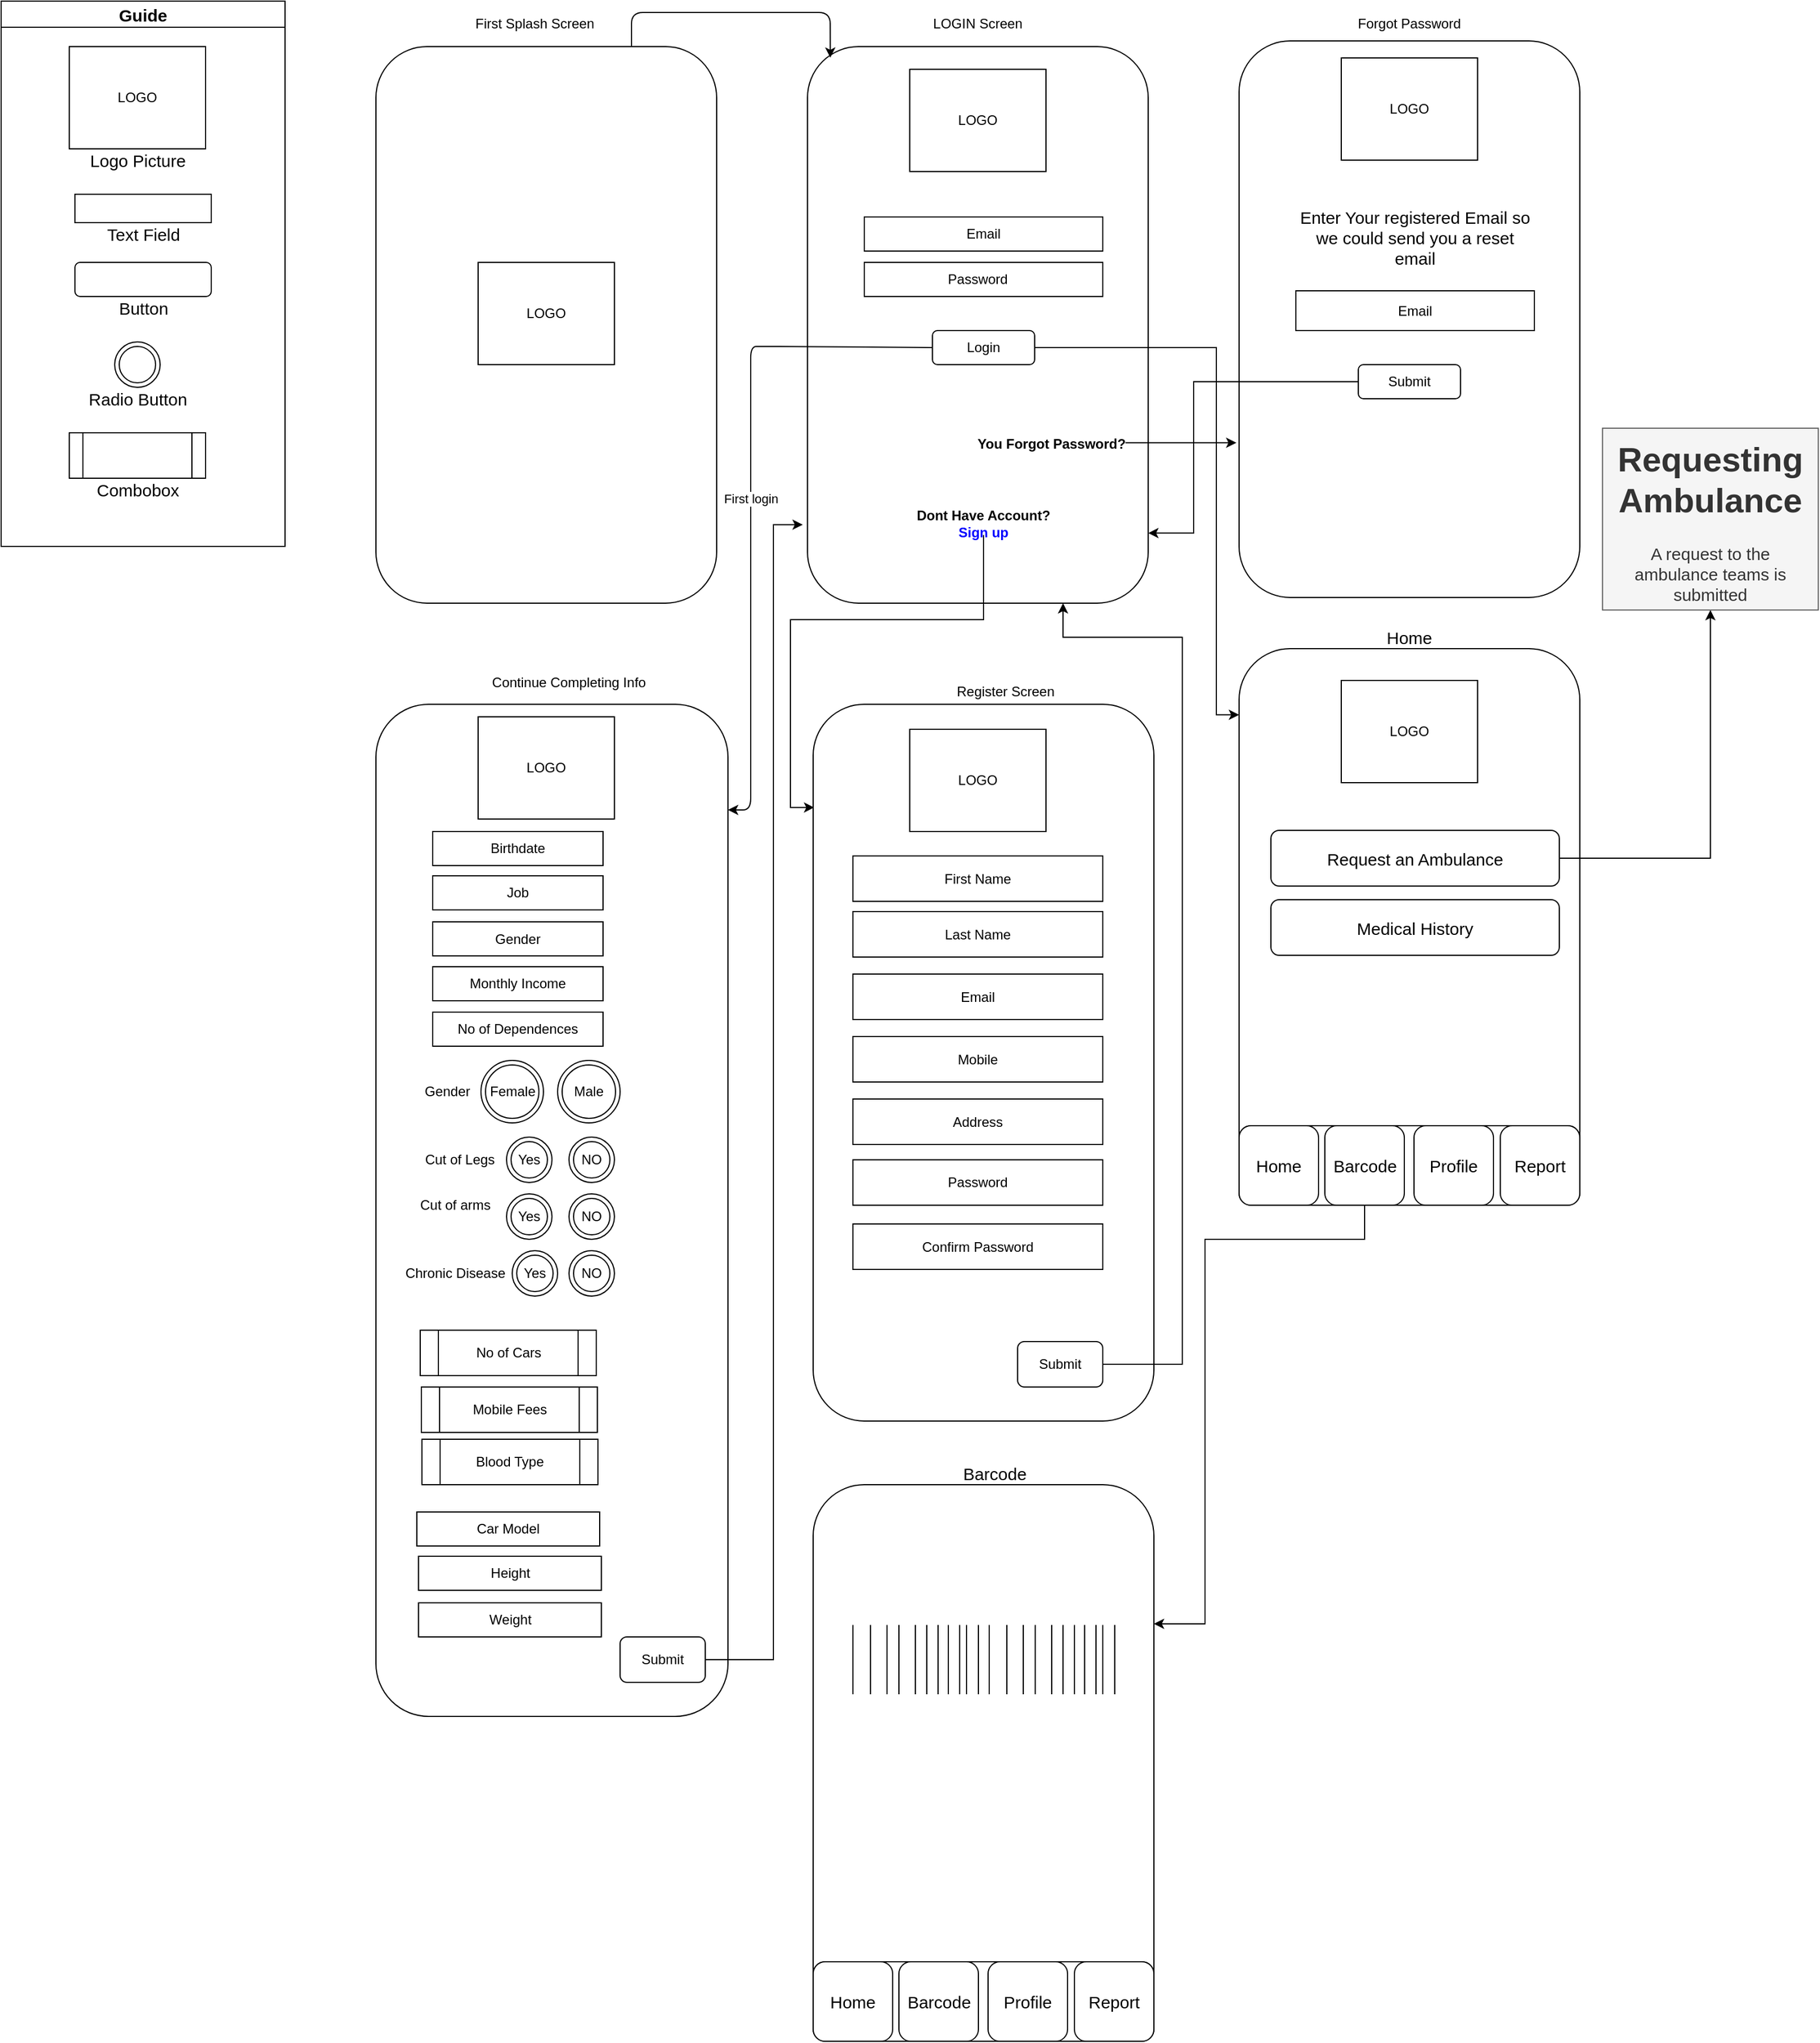 <mxfile version="13.1.3" type="github">
  <diagram id="rhFtwO3-Js1VsmLFuwUs" name="Page-1">
    <mxGraphModel dx="2037" dy="2339" grid="1" gridSize="10" guides="1" tooltips="1" connect="1" arrows="1" fold="1" page="1" pageScale="1" pageWidth="827" pageHeight="1169" math="0" shadow="0">
      <root>
        <mxCell id="0" />
        <mxCell id="1" parent="0" />
        <mxCell id="pWobMGOmHtMoMN1nDM7m-1" value="" style="rounded=1;whiteSpace=wrap;html=1;" parent="1" vertex="1">
          <mxGeometry x="370" y="-1080" width="300" height="490" as="geometry" />
        </mxCell>
        <mxCell id="pWobMGOmHtMoMN1nDM7m-2" value="LOGO" style="rounded=0;whiteSpace=wrap;html=1;" parent="1" vertex="1">
          <mxGeometry x="460" y="-890" width="120" height="90" as="geometry" />
        </mxCell>
        <mxCell id="pWobMGOmHtMoMN1nDM7m-3" value="First Splash Screen&lt;br&gt;" style="text;html=1;strokeColor=none;fillColor=none;align=center;verticalAlign=middle;whiteSpace=wrap;rounded=0;" parent="1" vertex="1">
          <mxGeometry x="400" y="-1110" width="220" height="20" as="geometry" />
        </mxCell>
        <mxCell id="pWobMGOmHtMoMN1nDM7m-4" value="" style="rounded=1;whiteSpace=wrap;html=1;" parent="1" vertex="1">
          <mxGeometry x="750" y="-1080" width="300" height="490" as="geometry" />
        </mxCell>
        <mxCell id="pWobMGOmHtMoMN1nDM7m-6" value="LOGIN Screen&lt;br&gt;" style="text;html=1;strokeColor=none;fillColor=none;align=center;verticalAlign=middle;whiteSpace=wrap;rounded=0;" parent="1" vertex="1">
          <mxGeometry x="820" y="-1115" width="160" height="30" as="geometry" />
        </mxCell>
        <mxCell id="pWobMGOmHtMoMN1nDM7m-8" value="Email" style="rounded=0;whiteSpace=wrap;html=1;align=center;" parent="1" vertex="1">
          <mxGeometry x="800" y="-930" width="210" height="30" as="geometry" />
        </mxCell>
        <mxCell id="pWobMGOmHtMoMN1nDM7m-9" value="" style="rounded=0;whiteSpace=wrap;html=1;" parent="1" vertex="1">
          <mxGeometry x="800" y="-890" width="210" height="30" as="geometry" />
        </mxCell>
        <mxCell id="pWobMGOmHtMoMN1nDM7m-10" value="Password&lt;br&gt;" style="text;html=1;strokeColor=none;fillColor=none;align=center;verticalAlign=middle;whiteSpace=wrap;rounded=0;" parent="1" vertex="1">
          <mxGeometry x="880" y="-885" width="40" height="20" as="geometry" />
        </mxCell>
        <mxCell id="pWobMGOmHtMoMN1nDM7m-11" value="" style="endArrow=classic;html=1;exitX=0.75;exitY=0;exitDx=0;exitDy=0;entryX=0.067;entryY=0.02;entryDx=0;entryDy=0;entryPerimeter=0;" parent="1" source="pWobMGOmHtMoMN1nDM7m-1" target="pWobMGOmHtMoMN1nDM7m-4" edge="1">
          <mxGeometry width="50" height="50" relative="1" as="geometry">
            <mxPoint x="820" y="-800" as="sourcePoint" />
            <mxPoint x="748" y="-790" as="targetPoint" />
            <Array as="points">
              <mxPoint x="595" y="-1110" />
              <mxPoint x="770" y="-1110" />
            </Array>
          </mxGeometry>
        </mxCell>
        <mxCell id="pWobMGOmHtMoMN1nDM7m-12" value="LOGO" style="rounded=0;whiteSpace=wrap;html=1;" parent="1" vertex="1">
          <mxGeometry x="840" y="-1060" width="120" height="90" as="geometry" />
        </mxCell>
        <mxCell id="pWobMGOmHtMoMN1nDM7m-16" value="You Forgot Password?" style="text;html=1;strokeColor=none;fillColor=none;align=center;verticalAlign=middle;whiteSpace=wrap;rounded=0;fontStyle=1" parent="1" vertex="1">
          <mxGeometry x="880" y="-740" width="170" height="20" as="geometry" />
        </mxCell>
        <mxCell id="v58zFXJl1j6f3DH9xOJw-2" style="edgeStyle=orthogonalEdgeStyle;rounded=0;orthogonalLoop=1;jettySize=auto;html=1;exitX=0.5;exitY=1;exitDx=0;exitDy=0;entryX=0.003;entryY=0.144;entryDx=0;entryDy=0;entryPerimeter=0;endArrow=classic;endFill=1;" edge="1" parent="1" source="pWobMGOmHtMoMN1nDM7m-17" target="v58zFXJl1j6f3DH9xOJw-1">
          <mxGeometry relative="1" as="geometry" />
        </mxCell>
        <mxCell id="pWobMGOmHtMoMN1nDM7m-17" value="Dont Have Account?&lt;br&gt;&lt;font color=&quot;#0000ff&quot;&gt;Sign up&lt;/font&gt;" style="text;html=1;strokeColor=none;fillColor=none;align=center;verticalAlign=middle;whiteSpace=wrap;rounded=0;fontStyle=1" parent="1" vertex="1">
          <mxGeometry x="820" y="-670" width="170" height="20" as="geometry" />
        </mxCell>
        <mxCell id="v58zFXJl1j6f3DH9xOJw-31" style="edgeStyle=orthogonalEdgeStyle;rounded=0;orthogonalLoop=1;jettySize=auto;html=1;exitX=1;exitY=0.5;exitDx=0;exitDy=0;endArrow=classic;endFill=1;fontSize=15;entryX=0;entryY=0.119;entryDx=0;entryDy=0;entryPerimeter=0;" edge="1" parent="1" source="pWobMGOmHtMoMN1nDM7m-18" target="v58zFXJl1j6f3DH9xOJw-32">
          <mxGeometry relative="1" as="geometry">
            <mxPoint x="1100.0" y="-530" as="targetPoint" />
            <Array as="points">
              <mxPoint x="1110" y="-815" />
              <mxPoint x="1110" y="-492" />
            </Array>
          </mxGeometry>
        </mxCell>
        <mxCell id="pWobMGOmHtMoMN1nDM7m-18" value="Login" style="rounded=1;whiteSpace=wrap;html=1;align=center;" parent="1" vertex="1">
          <mxGeometry x="860" y="-830" width="90" height="30" as="geometry" />
        </mxCell>
        <mxCell id="pWobMGOmHtMoMN1nDM7m-19" style="edgeStyle=orthogonalEdgeStyle;rounded=0;orthogonalLoop=1;jettySize=auto;html=1;exitX=0.5;exitY=1;exitDx=0;exitDy=0;" parent="1" source="pWobMGOmHtMoMN1nDM7m-18" target="pWobMGOmHtMoMN1nDM7m-18" edge="1">
          <mxGeometry relative="1" as="geometry" />
        </mxCell>
        <mxCell id="pWobMGOmHtMoMN1nDM7m-20" value="" style="rounded=1;whiteSpace=wrap;html=1;" parent="1" vertex="1">
          <mxGeometry x="1130" y="-1085" width="300" height="490" as="geometry" />
        </mxCell>
        <mxCell id="pWobMGOmHtMoMN1nDM7m-21" value="Forgot Password" style="text;html=1;strokeColor=none;fillColor=none;align=center;verticalAlign=middle;whiteSpace=wrap;rounded=0;" parent="1" vertex="1">
          <mxGeometry x="1170" y="-1120" width="220" height="40" as="geometry" />
        </mxCell>
        <mxCell id="pWobMGOmHtMoMN1nDM7m-22" value="" style="endArrow=classic;html=1;entryX=-0.008;entryY=0.722;entryDx=0;entryDy=0;entryPerimeter=0;exitX=0.882;exitY=0.439;exitDx=0;exitDy=0;exitPerimeter=0;" parent="1" source="pWobMGOmHtMoMN1nDM7m-16" target="pWobMGOmHtMoMN1nDM7m-20" edge="1">
          <mxGeometry width="50" height="50" relative="1" as="geometry">
            <mxPoint x="880" y="-830" as="sourcePoint" />
            <mxPoint x="930" y="-880" as="targetPoint" />
          </mxGeometry>
        </mxCell>
        <mxCell id="pWobMGOmHtMoMN1nDM7m-23" value="Email" style="rounded=0;whiteSpace=wrap;html=1;align=center;" parent="1" vertex="1">
          <mxGeometry x="1180" y="-865" width="210" height="35" as="geometry" />
        </mxCell>
        <mxCell id="pWobMGOmHtMoMN1nDM7m-26" value="LOGO" style="rounded=0;whiteSpace=wrap;html=1;" parent="1" vertex="1">
          <mxGeometry x="1220" y="-1070" width="120" height="90" as="geometry" />
        </mxCell>
        <mxCell id="v58zFXJl1j6f3DH9xOJw-30" style="edgeStyle=orthogonalEdgeStyle;rounded=0;orthogonalLoop=1;jettySize=auto;html=1;exitX=0;exitY=0.5;exitDx=0;exitDy=0;entryX=1;entryY=0.874;entryDx=0;entryDy=0;entryPerimeter=0;endArrow=classic;endFill=1;fontSize=15;" edge="1" parent="1" source="pWobMGOmHtMoMN1nDM7m-29" target="pWobMGOmHtMoMN1nDM7m-4">
          <mxGeometry relative="1" as="geometry">
            <Array as="points">
              <mxPoint x="1090" y="-785" />
              <mxPoint x="1090" y="-652" />
            </Array>
          </mxGeometry>
        </mxCell>
        <mxCell id="pWobMGOmHtMoMN1nDM7m-29" value="Submit" style="rounded=1;whiteSpace=wrap;html=1;align=center;" parent="1" vertex="1">
          <mxGeometry x="1235" y="-800" width="90" height="30" as="geometry" />
        </mxCell>
        <mxCell id="pWobMGOmHtMoMN1nDM7m-30" value="" style="rounded=1;whiteSpace=wrap;html=1;" parent="1" vertex="1">
          <mxGeometry x="370" y="-501" width="310" height="891" as="geometry" />
        </mxCell>
        <mxCell id="pWobMGOmHtMoMN1nDM7m-31" value="First login" style="endArrow=classic;html=1;exitX=0;exitY=0.5;exitDx=0;exitDy=0;" parent="1" source="pWobMGOmHtMoMN1nDM7m-18" edge="1">
          <mxGeometry width="50" height="50" relative="1" as="geometry">
            <mxPoint x="850" y="-540" as="sourcePoint" />
            <mxPoint x="680" y="-408" as="targetPoint" />
            <Array as="points">
              <mxPoint x="730" y="-816" />
              <mxPoint x="720" y="-816" />
              <mxPoint x="700" y="-816" />
              <mxPoint x="700" y="-590" />
              <mxPoint x="700" y="-408" />
            </Array>
          </mxGeometry>
        </mxCell>
        <mxCell id="pWobMGOmHtMoMN1nDM7m-32" value="LOGO" style="rounded=0;whiteSpace=wrap;html=1;" parent="1" vertex="1">
          <mxGeometry x="460" y="-490" width="120" height="90" as="geometry" />
        </mxCell>
        <mxCell id="pWobMGOmHtMoMN1nDM7m-33" value="Continue Completing Info" style="text;html=1;strokeColor=none;fillColor=none;align=center;verticalAlign=middle;whiteSpace=wrap;rounded=0;" parent="1" vertex="1">
          <mxGeometry x="460" y="-530" width="160" height="20" as="geometry" />
        </mxCell>
        <mxCell id="pWobMGOmHtMoMN1nDM7m-34" value="Birthdate" style="rounded=0;whiteSpace=wrap;html=1;align=center;" parent="1" vertex="1">
          <mxGeometry x="420" y="-389" width="150" height="30" as="geometry" />
        </mxCell>
        <mxCell id="pWobMGOmHtMoMN1nDM7m-35" value="Gender" style="rounded=0;whiteSpace=wrap;html=1;align=center;" parent="1" vertex="1">
          <mxGeometry x="420" y="-309.5" width="150" height="30" as="geometry" />
        </mxCell>
        <mxCell id="pWobMGOmHtMoMN1nDM7m-36" value="Monthly Income" style="rounded=0;whiteSpace=wrap;html=1;align=center;" parent="1" vertex="1">
          <mxGeometry x="420" y="-270" width="150" height="30" as="geometry" />
        </mxCell>
        <mxCell id="pWobMGOmHtMoMN1nDM7m-37" value="No of Dependences" style="rounded=0;whiteSpace=wrap;html=1;align=center;" parent="1" vertex="1">
          <mxGeometry x="420" y="-230" width="150" height="30" as="geometry" />
        </mxCell>
        <mxCell id="pWobMGOmHtMoMN1nDM7m-41" value="Gender" style="text;html=1;strokeColor=none;fillColor=none;align=center;verticalAlign=middle;whiteSpace=wrap;rounded=0;" parent="1" vertex="1">
          <mxGeometry x="412.5" y="-170" width="40" height="20" as="geometry" />
        </mxCell>
        <mxCell id="pWobMGOmHtMoMN1nDM7m-54" value="Car Model" style="rounded=0;whiteSpace=wrap;html=1;align=center;" parent="1" vertex="1">
          <mxGeometry x="406" y="210" width="161" height="30" as="geometry" />
        </mxCell>
        <mxCell id="pWobMGOmHtMoMN1nDM7m-55" value="Job" style="rounded=0;whiteSpace=wrap;html=1;align=center;" parent="1" vertex="1">
          <mxGeometry x="420" y="-350" width="150" height="30" as="geometry" />
        </mxCell>
        <mxCell id="pWobMGOmHtMoMN1nDM7m-56" value="Height" style="rounded=0;whiteSpace=wrap;html=1;align=center;" parent="1" vertex="1">
          <mxGeometry x="407.5" y="249" width="161" height="30" as="geometry" />
        </mxCell>
        <mxCell id="pWobMGOmHtMoMN1nDM7m-57" value="Weight" style="rounded=0;whiteSpace=wrap;html=1;align=center;" parent="1" vertex="1">
          <mxGeometry x="407.5" y="290" width="161" height="30" as="geometry" />
        </mxCell>
        <mxCell id="pWobMGOmHtMoMN1nDM7m-59" value="Cut of Legs" style="text;html=1;strokeColor=none;fillColor=none;align=center;verticalAlign=middle;whiteSpace=wrap;rounded=0;" parent="1" vertex="1">
          <mxGeometry x="409" y="-110" width="70" height="20" as="geometry" />
        </mxCell>
        <mxCell id="pWobMGOmHtMoMN1nDM7m-62" value="Mobile Fees" style="shape=process;whiteSpace=wrap;html=1;backgroundOutline=1;align=center;" parent="1" vertex="1">
          <mxGeometry x="410" y="100" width="155" height="40" as="geometry" />
        </mxCell>
        <mxCell id="pWobMGOmHtMoMN1nDM7m-63" value="No of Cars" style="shape=process;whiteSpace=wrap;html=1;backgroundOutline=1;align=center;" parent="1" vertex="1">
          <mxGeometry x="409" y="50" width="155" height="40" as="geometry" />
        </mxCell>
        <mxCell id="pWobMGOmHtMoMN1nDM7m-68" value="Yes&lt;span style=&quot;color: rgba(0 , 0 , 0 , 0) ; font-family: monospace ; font-size: 0px&quot;&gt;%3CmxGraphModel%3E%3Croot%3E%3CmxCell%20id%3D%220%22%2F%3E%3CmxCell%20id%3D%221%22%20parent%3D%220%22%2F%3E%3CmxCell%20id%3D%222%22%20value%3D%22Mobile%20Fees%22%20style%3D%22shape%3Dprocess%3BwhiteSpace%3Dwrap%3Bhtml%3D1%3BbackgroundOutline%3D1%3Balign%3Dleft%3B%22%20vertex%3D%221%22%20parent%3D%221%22%3E%3CmxGeometry%20x%3D%22454%22%20y%3D%221100%22%20width%3D%22145%22%20height%3D%2240%22%20as%3D%22geometry%22%2F%3E%3C%2FmxCell%3E%3C%2Froot%3E%3C%2FmxGraphModel%3E&lt;/span&gt;" style="ellipse;shape=doubleEllipse;whiteSpace=wrap;html=1;aspect=fixed;align=center;" parent="1" vertex="1">
          <mxGeometry x="485" y="-120" width="40" height="40" as="geometry" />
        </mxCell>
        <mxCell id="pWobMGOmHtMoMN1nDM7m-69" value="NO" style="ellipse;shape=doubleEllipse;whiteSpace=wrap;html=1;aspect=fixed;align=center;" parent="1" vertex="1">
          <mxGeometry x="540" y="-120" width="40" height="40" as="geometry" />
        </mxCell>
        <mxCell id="pWobMGOmHtMoMN1nDM7m-70" value="Female" style="ellipse;shape=doubleEllipse;whiteSpace=wrap;html=1;aspect=fixed;align=center;" parent="1" vertex="1">
          <mxGeometry x="462.5" y="-187.5" width="55" height="55" as="geometry" />
        </mxCell>
        <mxCell id="pWobMGOmHtMoMN1nDM7m-71" value="Male" style="ellipse;shape=doubleEllipse;whiteSpace=wrap;html=1;aspect=fixed;align=center;" parent="1" vertex="1">
          <mxGeometry x="530" y="-187.5" width="55" height="55" as="geometry" />
        </mxCell>
        <mxCell id="pWobMGOmHtMoMN1nDM7m-72" value="Cut of arms" style="text;html=1;strokeColor=none;fillColor=none;align=center;verticalAlign=middle;whiteSpace=wrap;rounded=0;" parent="1" vertex="1">
          <mxGeometry x="405" y="-70" width="70" height="20" as="geometry" />
        </mxCell>
        <mxCell id="pWobMGOmHtMoMN1nDM7m-73" value="Yes&lt;span style=&quot;color: rgba(0 , 0 , 0 , 0) ; font-family: monospace ; font-size: 0px&quot;&gt;%3CmxGraphModel%3E%3Croot%3E%3CmxCell%20id%3D%220%22%2F%3E%3CmxCell%20id%3D%221%22%20parent%3D%220%22%2F%3E%3CmxCell%20id%3D%222%22%20value%3D%22Mobile%20Fees%22%20style%3D%22shape%3Dprocess%3BwhiteSpace%3Dwrap%3Bhtml%3D1%3BbackgroundOutline%3D1%3Balign%3Dleft%3B%22%20vertex%3D%221%22%20parent%3D%221%22%3E%3CmxGeometry%20x%3D%22454%22%20y%3D%221100%22%20width%3D%22145%22%20height%3D%2240%22%20as%3D%22geometry%22%2F%3E%3C%2FmxCell%3E%3C%2Froot%3E%3C%2FmxGraphModel%3E&lt;/span&gt;" style="ellipse;shape=doubleEllipse;whiteSpace=wrap;html=1;aspect=fixed;align=center;" parent="1" vertex="1">
          <mxGeometry x="485" y="-70" width="40" height="40" as="geometry" />
        </mxCell>
        <mxCell id="pWobMGOmHtMoMN1nDM7m-74" value="NO" style="ellipse;shape=doubleEllipse;whiteSpace=wrap;html=1;aspect=fixed;align=center;" parent="1" vertex="1">
          <mxGeometry x="540" y="-70" width="40" height="40" as="geometry" />
        </mxCell>
        <mxCell id="pWobMGOmHtMoMN1nDM7m-75" value="Yes&lt;span style=&quot;color: rgba(0 , 0 , 0 , 0) ; font-family: monospace ; font-size: 0px&quot;&gt;%3CmxGraphModel%3E%3Croot%3E%3CmxCell%20id%3D%220%22%2F%3E%3CmxCell%20id%3D%221%22%20parent%3D%220%22%2F%3E%3CmxCell%20id%3D%222%22%20value%3D%22Mobile%20Fees%22%20style%3D%22shape%3Dprocess%3BwhiteSpace%3Dwrap%3Bhtml%3D1%3BbackgroundOutline%3D1%3Balign%3Dleft%3B%22%20vertex%3D%221%22%20parent%3D%221%22%3E%3CmxGeometry%20x%3D%22454%22%20y%3D%221100%22%20width%3D%22145%22%20height%3D%2240%22%20as%3D%22geometry%22%2F%3E%3C%2FmxCell%3E%3C%2Froot%3E%3C%2FmxGraphModel%3E&lt;/span&gt;" style="ellipse;shape=doubleEllipse;whiteSpace=wrap;html=1;aspect=fixed;align=center;" parent="1" vertex="1">
          <mxGeometry x="490" y="-20" width="40" height="40" as="geometry" />
        </mxCell>
        <mxCell id="pWobMGOmHtMoMN1nDM7m-76" value="NO" style="ellipse;shape=doubleEllipse;whiteSpace=wrap;html=1;aspect=fixed;align=center;" parent="1" vertex="1">
          <mxGeometry x="540" y="-20" width="40" height="40" as="geometry" />
        </mxCell>
        <mxCell id="pWobMGOmHtMoMN1nDM7m-77" value="Chronic Disease" style="text;html=1;strokeColor=none;fillColor=none;align=center;verticalAlign=middle;whiteSpace=wrap;rounded=0;" parent="1" vertex="1">
          <mxGeometry x="390" y="-10" width="100" height="20" as="geometry" />
        </mxCell>
        <mxCell id="v58zFXJl1j6f3DH9xOJw-14" style="edgeStyle=orthogonalEdgeStyle;rounded=0;orthogonalLoop=1;jettySize=auto;html=1;exitX=1;exitY=0.5;exitDx=0;exitDy=0;entryX=-0.014;entryY=0.859;entryDx=0;entryDy=0;entryPerimeter=0;endArrow=classic;endFill=1;" edge="1" parent="1" source="C3xpYV6c3PfCXHQgGOxq-1" target="pWobMGOmHtMoMN1nDM7m-4">
          <mxGeometry relative="1" as="geometry">
            <Array as="points">
              <mxPoint x="720" y="340" />
              <mxPoint x="720" y="-659" />
            </Array>
          </mxGeometry>
        </mxCell>
        <mxCell id="C3xpYV6c3PfCXHQgGOxq-1" value="Submit" style="rounded=1;whiteSpace=wrap;html=1;" parent="1" vertex="1">
          <mxGeometry x="585" y="320" width="75" height="40" as="geometry" />
        </mxCell>
        <mxCell id="C3xpYV6c3PfCXHQgGOxq-2" value="Blood Type" style="shape=process;whiteSpace=wrap;html=1;backgroundOutline=1;align=center;" parent="1" vertex="1">
          <mxGeometry x="410.5" y="146" width="155" height="40" as="geometry" />
        </mxCell>
        <mxCell id="v58zFXJl1j6f3DH9xOJw-1" value="" style="rounded=1;whiteSpace=wrap;html=1;" vertex="1" parent="1">
          <mxGeometry x="755" y="-501" width="300" height="631" as="geometry" />
        </mxCell>
        <mxCell id="v58zFXJl1j6f3DH9xOJw-3" value="Register Screen" style="text;html=1;align=center;verticalAlign=middle;resizable=0;points=[];autosize=1;" vertex="1" parent="1">
          <mxGeometry x="874" y="-522" width="100" height="20" as="geometry" />
        </mxCell>
        <mxCell id="v58zFXJl1j6f3DH9xOJw-4" value="First Name" style="rounded=0;whiteSpace=wrap;html=1;" vertex="1" parent="1">
          <mxGeometry x="790" y="-367.5" width="220" height="40" as="geometry" />
        </mxCell>
        <mxCell id="v58zFXJl1j6f3DH9xOJw-5" value="Last Name" style="rounded=0;whiteSpace=wrap;html=1;" vertex="1" parent="1">
          <mxGeometry x="790" y="-318.5" width="220" height="40" as="geometry" />
        </mxCell>
        <mxCell id="v58zFXJl1j6f3DH9xOJw-6" value="Email" style="rounded=0;whiteSpace=wrap;html=1;" vertex="1" parent="1">
          <mxGeometry x="790" y="-263.5" width="220" height="40" as="geometry" />
        </mxCell>
        <mxCell id="v58zFXJl1j6f3DH9xOJw-7" value="Mobile" style="rounded=0;whiteSpace=wrap;html=1;" vertex="1" parent="1">
          <mxGeometry x="790" y="-208.5" width="220" height="40" as="geometry" />
        </mxCell>
        <mxCell id="v58zFXJl1j6f3DH9xOJw-8" value="Address" style="rounded=0;whiteSpace=wrap;html=1;" vertex="1" parent="1">
          <mxGeometry x="790" y="-153.5" width="220" height="40" as="geometry" />
        </mxCell>
        <mxCell id="v58zFXJl1j6f3DH9xOJw-9" value="Password" style="rounded=0;whiteSpace=wrap;html=1;" vertex="1" parent="1">
          <mxGeometry x="790" y="-100" width="220" height="40" as="geometry" />
        </mxCell>
        <mxCell id="v58zFXJl1j6f3DH9xOJw-10" value="Confirm Password" style="rounded=0;whiteSpace=wrap;html=1;" vertex="1" parent="1">
          <mxGeometry x="790" y="-43.5" width="220" height="40" as="geometry" />
        </mxCell>
        <mxCell id="v58zFXJl1j6f3DH9xOJw-11" value="LOGO" style="rounded=0;whiteSpace=wrap;html=1;" vertex="1" parent="1">
          <mxGeometry x="840" y="-479" width="120" height="90" as="geometry" />
        </mxCell>
        <mxCell id="v58zFXJl1j6f3DH9xOJw-13" style="edgeStyle=orthogonalEdgeStyle;rounded=0;orthogonalLoop=1;jettySize=auto;html=1;exitX=1;exitY=0.5;exitDx=0;exitDy=0;entryX=0.75;entryY=1;entryDx=0;entryDy=0;endArrow=classic;endFill=1;" edge="1" parent="1" source="v58zFXJl1j6f3DH9xOJw-12" target="pWobMGOmHtMoMN1nDM7m-4">
          <mxGeometry relative="1" as="geometry">
            <Array as="points">
              <mxPoint x="1080" y="80" />
              <mxPoint x="1080" y="-560" />
              <mxPoint x="975" y="-560" />
            </Array>
          </mxGeometry>
        </mxCell>
        <mxCell id="v58zFXJl1j6f3DH9xOJw-12" value="Submit" style="rounded=1;whiteSpace=wrap;html=1;" vertex="1" parent="1">
          <mxGeometry x="935" y="60" width="75" height="40" as="geometry" />
        </mxCell>
        <mxCell id="v58zFXJl1j6f3DH9xOJw-16" value="Guide" style="swimlane;align=center;fontSize=15;" vertex="1" parent="1">
          <mxGeometry x="40" y="-1120" width="250" height="480" as="geometry" />
        </mxCell>
        <mxCell id="v58zFXJl1j6f3DH9xOJw-18" value="LOGO" style="rounded=0;whiteSpace=wrap;html=1;" vertex="1" parent="v58zFXJl1j6f3DH9xOJw-16">
          <mxGeometry x="60" y="40" width="120" height="90" as="geometry" />
        </mxCell>
        <mxCell id="v58zFXJl1j6f3DH9xOJw-19" value="Logo Picture" style="text;html=1;align=center;verticalAlign=middle;resizable=0;points=[];autosize=1;fontSize=15;" vertex="1" parent="v58zFXJl1j6f3DH9xOJw-16">
          <mxGeometry x="70" y="130" width="100" height="20" as="geometry" />
        </mxCell>
        <mxCell id="v58zFXJl1j6f3DH9xOJw-20" value="" style="rounded=0;whiteSpace=wrap;html=1;fontSize=15;align=center;" vertex="1" parent="v58zFXJl1j6f3DH9xOJw-16">
          <mxGeometry x="65" y="170" width="120" height="25" as="geometry" />
        </mxCell>
        <mxCell id="v58zFXJl1j6f3DH9xOJw-21" value="Text Field" style="text;html=1;align=center;verticalAlign=middle;resizable=0;points=[];autosize=1;fontSize=15;" vertex="1" parent="v58zFXJl1j6f3DH9xOJw-16">
          <mxGeometry x="85" y="195" width="80" height="20" as="geometry" />
        </mxCell>
        <mxCell id="v58zFXJl1j6f3DH9xOJw-23" value="" style="rounded=1;whiteSpace=wrap;html=1;fontSize=15;align=center;" vertex="1" parent="v58zFXJl1j6f3DH9xOJw-16">
          <mxGeometry x="65" y="230" width="120" height="30" as="geometry" />
        </mxCell>
        <mxCell id="v58zFXJl1j6f3DH9xOJw-24" value="Button" style="text;html=1;align=center;verticalAlign=middle;resizable=0;points=[];autosize=1;fontSize=15;" vertex="1" parent="v58zFXJl1j6f3DH9xOJw-16">
          <mxGeometry x="95" y="260" width="60" height="20" as="geometry" />
        </mxCell>
        <mxCell id="v58zFXJl1j6f3DH9xOJw-25" value="" style="ellipse;shape=doubleEllipse;whiteSpace=wrap;html=1;aspect=fixed;align=center;" vertex="1" parent="v58zFXJl1j6f3DH9xOJw-16">
          <mxGeometry x="100" y="300" width="40" height="40" as="geometry" />
        </mxCell>
        <mxCell id="v58zFXJl1j6f3DH9xOJw-26" value="Radio Button" style="text;html=1;align=center;verticalAlign=middle;resizable=0;points=[];autosize=1;fontSize=15;" vertex="1" parent="v58zFXJl1j6f3DH9xOJw-16">
          <mxGeometry x="70" y="340" width="100" height="20" as="geometry" />
        </mxCell>
        <mxCell id="v58zFXJl1j6f3DH9xOJw-27" value="" style="shape=process;whiteSpace=wrap;html=1;backgroundOutline=1;fontSize=15;align=center;" vertex="1" parent="v58zFXJl1j6f3DH9xOJw-16">
          <mxGeometry x="60" y="380" width="120" height="40" as="geometry" />
        </mxCell>
        <mxCell id="v58zFXJl1j6f3DH9xOJw-28" value="Combobox" style="text;html=1;align=center;verticalAlign=middle;resizable=0;points=[];autosize=1;fontSize=15;" vertex="1" parent="v58zFXJl1j6f3DH9xOJw-16">
          <mxGeometry x="75" y="420" width="90" height="20" as="geometry" />
        </mxCell>
        <mxCell id="v58zFXJl1j6f3DH9xOJw-29" value="Enter Your registered Email so we could send you a reset email" style="text;html=1;strokeColor=none;fillColor=none;align=center;verticalAlign=middle;whiteSpace=wrap;rounded=0;fontSize=15;" vertex="1" parent="1">
          <mxGeometry x="1180" y="-945" width="210" height="65" as="geometry" />
        </mxCell>
        <mxCell id="v58zFXJl1j6f3DH9xOJw-32" value="" style="rounded=1;whiteSpace=wrap;html=1;" vertex="1" parent="1">
          <mxGeometry x="1130" y="-550" width="300" height="490" as="geometry" />
        </mxCell>
        <mxCell id="v58zFXJl1j6f3DH9xOJw-33" value="Home" style="text;html=1;strokeColor=none;fillColor=none;align=center;verticalAlign=middle;whiteSpace=wrap;rounded=0;fontSize=15;" vertex="1" parent="1">
          <mxGeometry x="1260" y="-570" width="40" height="20" as="geometry" />
        </mxCell>
        <mxCell id="v58zFXJl1j6f3DH9xOJw-34" value="" style="rounded=1;whiteSpace=wrap;html=1;fontSize=15;align=center;" vertex="1" parent="1">
          <mxGeometry x="1130" y="-130" width="300" height="70" as="geometry" />
        </mxCell>
        <mxCell id="v58zFXJl1j6f3DH9xOJw-53" style="edgeStyle=orthogonalEdgeStyle;rounded=0;orthogonalLoop=1;jettySize=auto;html=1;exitX=0.5;exitY=1;exitDx=0;exitDy=0;entryX=1;entryY=0.25;entryDx=0;entryDy=0;endArrow=classic;endFill=1;fontSize=15;" edge="1" parent="1" source="v58zFXJl1j6f3DH9xOJw-36" target="v58zFXJl1j6f3DH9xOJw-47">
          <mxGeometry relative="1" as="geometry">
            <Array as="points">
              <mxPoint x="1241" y="-30" />
              <mxPoint x="1100" y="-30" />
              <mxPoint x="1100" y="308" />
            </Array>
          </mxGeometry>
        </mxCell>
        <mxCell id="v58zFXJl1j6f3DH9xOJw-36" value="Barcode" style="rounded=1;whiteSpace=wrap;html=1;fontSize=15;align=center;" vertex="1" parent="1">
          <mxGeometry x="1205.5" y="-130" width="70" height="70" as="geometry" />
        </mxCell>
        <mxCell id="v58zFXJl1j6f3DH9xOJw-38" value="Home" style="rounded=1;whiteSpace=wrap;html=1;fontSize=15;align=center;" vertex="1" parent="1">
          <mxGeometry x="1130" y="-130" width="70" height="70" as="geometry" />
        </mxCell>
        <mxCell id="v58zFXJl1j6f3DH9xOJw-39" value="Profile" style="rounded=1;whiteSpace=wrap;html=1;fontSize=15;align=center;" vertex="1" parent="1">
          <mxGeometry x="1284" y="-130" width="70" height="70" as="geometry" />
        </mxCell>
        <mxCell id="v58zFXJl1j6f3DH9xOJw-40" value="Report" style="rounded=1;whiteSpace=wrap;html=1;fontSize=15;align=center;" vertex="1" parent="1">
          <mxGeometry x="1360" y="-130" width="70" height="70" as="geometry" />
        </mxCell>
        <mxCell id="v58zFXJl1j6f3DH9xOJw-46" style="edgeStyle=orthogonalEdgeStyle;rounded=0;orthogonalLoop=1;jettySize=auto;html=1;exitX=1;exitY=0.5;exitDx=0;exitDy=0;entryX=0.5;entryY=1;entryDx=0;entryDy=0;endArrow=classic;endFill=1;fontSize=15;" edge="1" parent="1" source="v58zFXJl1j6f3DH9xOJw-41" target="v58zFXJl1j6f3DH9xOJw-45">
          <mxGeometry relative="1" as="geometry" />
        </mxCell>
        <mxCell id="v58zFXJl1j6f3DH9xOJw-41" value="Request an Ambulance" style="rounded=1;whiteSpace=wrap;html=1;fontSize=15;align=center;" vertex="1" parent="1">
          <mxGeometry x="1158" y="-390" width="254" height="49" as="geometry" />
        </mxCell>
        <mxCell id="v58zFXJl1j6f3DH9xOJw-42" value="Medical History" style="rounded=1;whiteSpace=wrap;html=1;fontSize=15;align=center;" vertex="1" parent="1">
          <mxGeometry x="1158" y="-329" width="254" height="49" as="geometry" />
        </mxCell>
        <mxCell id="v58zFXJl1j6f3DH9xOJw-43" value="LOGO" style="rounded=0;whiteSpace=wrap;html=1;" vertex="1" parent="1">
          <mxGeometry x="1220" y="-522" width="120" height="90" as="geometry" />
        </mxCell>
        <mxCell id="v58zFXJl1j6f3DH9xOJw-45" value="&lt;h1&gt;Requesting Ambulance&lt;/h1&gt;&lt;p&gt;A request to the ambulance teams is submitted&lt;/p&gt;" style="text;html=1;spacing=5;spacingTop=-20;whiteSpace=wrap;overflow=hidden;rounded=0;fontSize=15;align=center;fillColor=#f5f5f5;strokeColor=#666666;fontColor=#333333;" vertex="1" parent="1">
          <mxGeometry x="1450" y="-744" width="190" height="160" as="geometry" />
        </mxCell>
        <mxCell id="v58zFXJl1j6f3DH9xOJw-47" value="" style="rounded=1;whiteSpace=wrap;html=1;" vertex="1" parent="1">
          <mxGeometry x="755" y="186" width="300" height="490" as="geometry" />
        </mxCell>
        <mxCell id="v58zFXJl1j6f3DH9xOJw-48" value="" style="rounded=1;whiteSpace=wrap;html=1;fontSize=15;align=center;" vertex="1" parent="1">
          <mxGeometry x="755" y="606" width="300" height="70" as="geometry" />
        </mxCell>
        <mxCell id="v58zFXJl1j6f3DH9xOJw-49" value="Barcode" style="rounded=1;whiteSpace=wrap;html=1;fontSize=15;align=center;" vertex="1" parent="1">
          <mxGeometry x="830.5" y="606" width="70" height="70" as="geometry" />
        </mxCell>
        <mxCell id="v58zFXJl1j6f3DH9xOJw-50" value="Home" style="rounded=1;whiteSpace=wrap;html=1;fontSize=15;align=center;" vertex="1" parent="1">
          <mxGeometry x="755" y="606" width="70" height="70" as="geometry" />
        </mxCell>
        <mxCell id="v58zFXJl1j6f3DH9xOJw-51" value="Profile" style="rounded=1;whiteSpace=wrap;html=1;fontSize=15;align=center;" vertex="1" parent="1">
          <mxGeometry x="909" y="606" width="70" height="70" as="geometry" />
        </mxCell>
        <mxCell id="v58zFXJl1j6f3DH9xOJw-52" value="Report" style="rounded=1;whiteSpace=wrap;html=1;fontSize=15;align=center;" vertex="1" parent="1">
          <mxGeometry x="985" y="606" width="70" height="70" as="geometry" />
        </mxCell>
        <mxCell id="v58zFXJl1j6f3DH9xOJw-54" value="Barcode" style="text;html=1;strokeColor=none;fillColor=none;align=center;verticalAlign=middle;whiteSpace=wrap;rounded=0;fontSize=15;" vertex="1" parent="1">
          <mxGeometry x="895" y="166" width="40" height="20" as="geometry" />
        </mxCell>
        <mxCell id="v58zFXJl1j6f3DH9xOJw-59" value="" style="shape=partialRectangle;whiteSpace=wrap;html=1;top=0;bottom=0;fillColor=none;fontSize=15;align=center;" vertex="1" parent="1">
          <mxGeometry x="845" y="310" width="120" height="60" as="geometry" />
        </mxCell>
        <mxCell id="v58zFXJl1j6f3DH9xOJw-60" value="" style="shape=partialRectangle;whiteSpace=wrap;html=1;top=0;bottom=0;fillColor=none;fontSize=15;align=center;" vertex="1" parent="1">
          <mxGeometry x="855" y="310" width="120" height="60" as="geometry" />
        </mxCell>
        <mxCell id="v58zFXJl1j6f3DH9xOJw-61" value="" style="shape=partialRectangle;whiteSpace=wrap;html=1;top=0;bottom=0;fillColor=none;fontSize=15;align=center;" vertex="1" parent="1">
          <mxGeometry x="865" y="310" width="120" height="60" as="geometry" />
        </mxCell>
        <mxCell id="v58zFXJl1j6f3DH9xOJw-62" value="" style="shape=partialRectangle;whiteSpace=wrap;html=1;top=0;bottom=0;fillColor=none;fontSize=15;align=center;" vertex="1" parent="1">
          <mxGeometry x="874" y="310" width="120" height="60" as="geometry" />
        </mxCell>
        <mxCell id="v58zFXJl1j6f3DH9xOJw-63" value="" style="shape=partialRectangle;whiteSpace=wrap;html=1;top=0;bottom=0;fillColor=none;fontSize=15;align=center;" vertex="1" parent="1">
          <mxGeometry x="884" y="310" width="120" height="60" as="geometry" />
        </mxCell>
        <mxCell id="v58zFXJl1j6f3DH9xOJw-64" value="" style="shape=partialRectangle;whiteSpace=wrap;html=1;top=0;bottom=0;fillColor=none;fontSize=15;align=center;" vertex="1" parent="1">
          <mxGeometry x="890" y="310" width="120" height="60" as="geometry" />
        </mxCell>
        <mxCell id="v58zFXJl1j6f3DH9xOJw-65" value="" style="shape=partialRectangle;whiteSpace=wrap;html=1;top=0;bottom=0;fillColor=none;fontSize=15;align=center;" vertex="1" parent="1">
          <mxGeometry x="830.5" y="310" width="120" height="60" as="geometry" />
        </mxCell>
        <mxCell id="v58zFXJl1j6f3DH9xOJw-66" value="" style="shape=partialRectangle;whiteSpace=wrap;html=1;top=0;bottom=0;fillColor=none;fontSize=15;align=center;" vertex="1" parent="1">
          <mxGeometry x="820" y="310" width="120" height="60" as="geometry" />
        </mxCell>
        <mxCell id="v58zFXJl1j6f3DH9xOJw-67" value="" style="shape=partialRectangle;whiteSpace=wrap;html=1;top=0;bottom=0;fillColor=none;fontSize=15;align=center;" vertex="1" parent="1">
          <mxGeometry x="805.5" y="310" width="120" height="60" as="geometry" />
        </mxCell>
        <mxCell id="v58zFXJl1j6f3DH9xOJw-68" value="" style="shape=partialRectangle;whiteSpace=wrap;html=1;top=0;bottom=0;fillColor=none;fontSize=15;align=center;" vertex="1" parent="1">
          <mxGeometry x="790" y="310" width="120" height="60" as="geometry" />
        </mxCell>
        <mxCell id="v58zFXJl1j6f3DH9xOJw-69" value="" style="shape=partialRectangle;whiteSpace=wrap;html=1;top=0;bottom=0;fillColor=none;fontSize=15;align=center;" vertex="1" parent="1">
          <mxGeometry x="900.5" y="310" width="120" height="60" as="geometry" />
        </mxCell>
      </root>
    </mxGraphModel>
  </diagram>
</mxfile>
